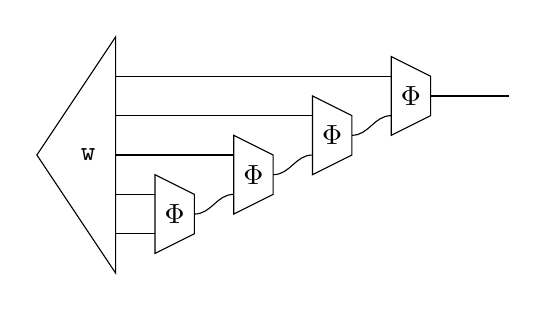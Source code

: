 \begin{tikzpicture}
	\begin{pgfonlayer}{nodelayer}
		\node [style=none] (0) at (-2.25, 2) {};
		\node [style=none] (1) at (-2.25, -1) {};
		\node [style=none] (2) at (-3.25, 0.5) {};
		\node [style=none] (3) at (-2.6, 0.5) {$\texttt{w}$};
		\node [style=none] (4) at (-2.25, -0.5) {};
		\node [style=none] (5) at (-2.25, 0) {};
		\node [style=none] (7) at (-2.25, 1.5) {};
		\node [style=none] (8) at (-1.75, -0.5) {};
		\node [style=none] (9) at (-1.75, 0) {};
		\node [style=none] (10) at (1.25, 1.5) {};
		\node [style=none] (11) at (-2.25, 0.5) {};
		\node [style=none] (12) at (-2.25, 1) {};
		\node [style=none] (13) at (-0.75, 0.5) {};
		\node [style=none] (14) at (0.25, 1) {};
		\node [style=none] (17) at (-1.75, 0.25) {};
		\node [style=none] (18) at (-1.75, -0.75) {};
		\node [style=none] (19) at (-1.25, 0) {};
		\node [style=none] (20) at (-1.25, -0.5) {};
		\node [style=none] (21) at (-1.5, -0.25) {$\Phi$};
		\node [style=none] (22) at (-1.25, -0.25) {};
		\node [style=none] (23) at (-0.75, 0) {};
		\node [style=none] (24) at (-0.75, 0.75) {};
		\node [style=none] (25) at (-0.75, -0.25) {};
		\node [style=none] (26) at (-0.25, 0.5) {};
		\node [style=none] (27) at (-0.25, 0) {};
		\node [style=none] (28) at (-0.5, 0.25) {$\Phi$};
		\node [style=none] (29) at (-0.25, 0.25) {};
		\node [style=none] (30) at (0.25, 0.5) {};
		\node [style=none] (31) at (0.25, 1.25) {};
		\node [style=none] (32) at (0.25, 0.25) {};
		\node [style=none] (33) at (0.75, 1) {};
		\node [style=none] (34) at (0.75, 0.5) {};
		\node [style=none] (35) at (0.5, 0.75) {$\Phi$};
		\node [style=none] (36) at (0.75, 0.75) {};
		\node [style=none] (37) at (1.25, 1) {};
		\node [style=none] (38) at (1.25, 1.75) {};
		\node [style=none] (39) at (1.25, 0.75) {};
		\node [style=none] (40) at (1.75, 1.5) {};
		\node [style=none] (41) at (1.75, 1) {};
		\node [style=none] (42) at (1.5, 1.25) {$\Phi$};
		\node [style=none] (43) at (1.75, 1.25) {};
		\node [style=none] (44) at (2.75, 1.25) {};
	\end{pgfonlayer}
	\begin{pgfonlayer}{edgelayer}
		\draw (2.center)
			 to (0.center)
			 to (1.center)
			 to cycle;
		\draw (4.center) to (8.center);
		\draw (5.center) to (9.center);
		\draw (11.center) to (13.center);
		\draw (12.center) to (14.center);
		\draw (7.center) to (10.center);
		\draw (20.center)
			 to (18.center)
			 to (17.center)
			 to (19.center)
			 to cycle;
		\draw [in=-180, out=0] (22.center) to (23.center);
		\draw (27.center)
			 to (25.center)
			 to (24.center)
			 to (26.center)
			 to cycle;
		\draw [in=-180, out=0] (29.center) to (30.center);
		\draw (34.center)
			 to (32.center)
			 to (31.center)
			 to (33.center)
			 to cycle;
		\draw [in=-180, out=0] (36.center) to (37.center);
		\draw (41.center)
			 to (39.center)
			 to (38.center)
			 to (40.center)
			 to cycle;
		\draw (43.center) to (44.center);
	\end{pgfonlayer}
\end{tikzpicture}
